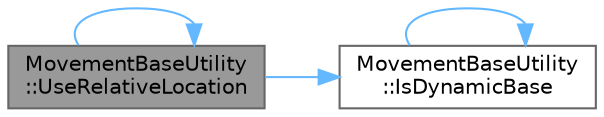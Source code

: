 digraph "MovementBaseUtility::UseRelativeLocation"
{
 // INTERACTIVE_SVG=YES
 // LATEX_PDF_SIZE
  bgcolor="transparent";
  edge [fontname=Helvetica,fontsize=10,labelfontname=Helvetica,labelfontsize=10];
  node [fontname=Helvetica,fontsize=10,shape=box,height=0.2,width=0.4];
  rankdir="LR";
  Node1 [id="Node000001",label="MovementBaseUtility\l::UseRelativeLocation",height=0.2,width=0.4,color="gray40", fillcolor="grey60", style="filled", fontcolor="black",tooltip="Determine if we should use relative positioning when based on a component (because it may move)."];
  Node1 -> Node2 [id="edge1_Node000001_Node000002",color="steelblue1",style="solid",tooltip=" "];
  Node2 [id="Node000002",label="MovementBaseUtility\l::IsDynamicBase",height=0.2,width=0.4,color="grey40", fillcolor="white", style="filled",URL="$de/de5/namespaceMovementBaseUtility.html#a644c73fb94fc47f4a12f6961cc923273",tooltip="Determine whether MovementBase can possibly move."];
  Node2 -> Node2 [id="edge2_Node000002_Node000002",color="steelblue1",style="solid",tooltip=" "];
  Node1 -> Node1 [id="edge3_Node000001_Node000001",color="steelblue1",style="solid",tooltip=" "];
}
